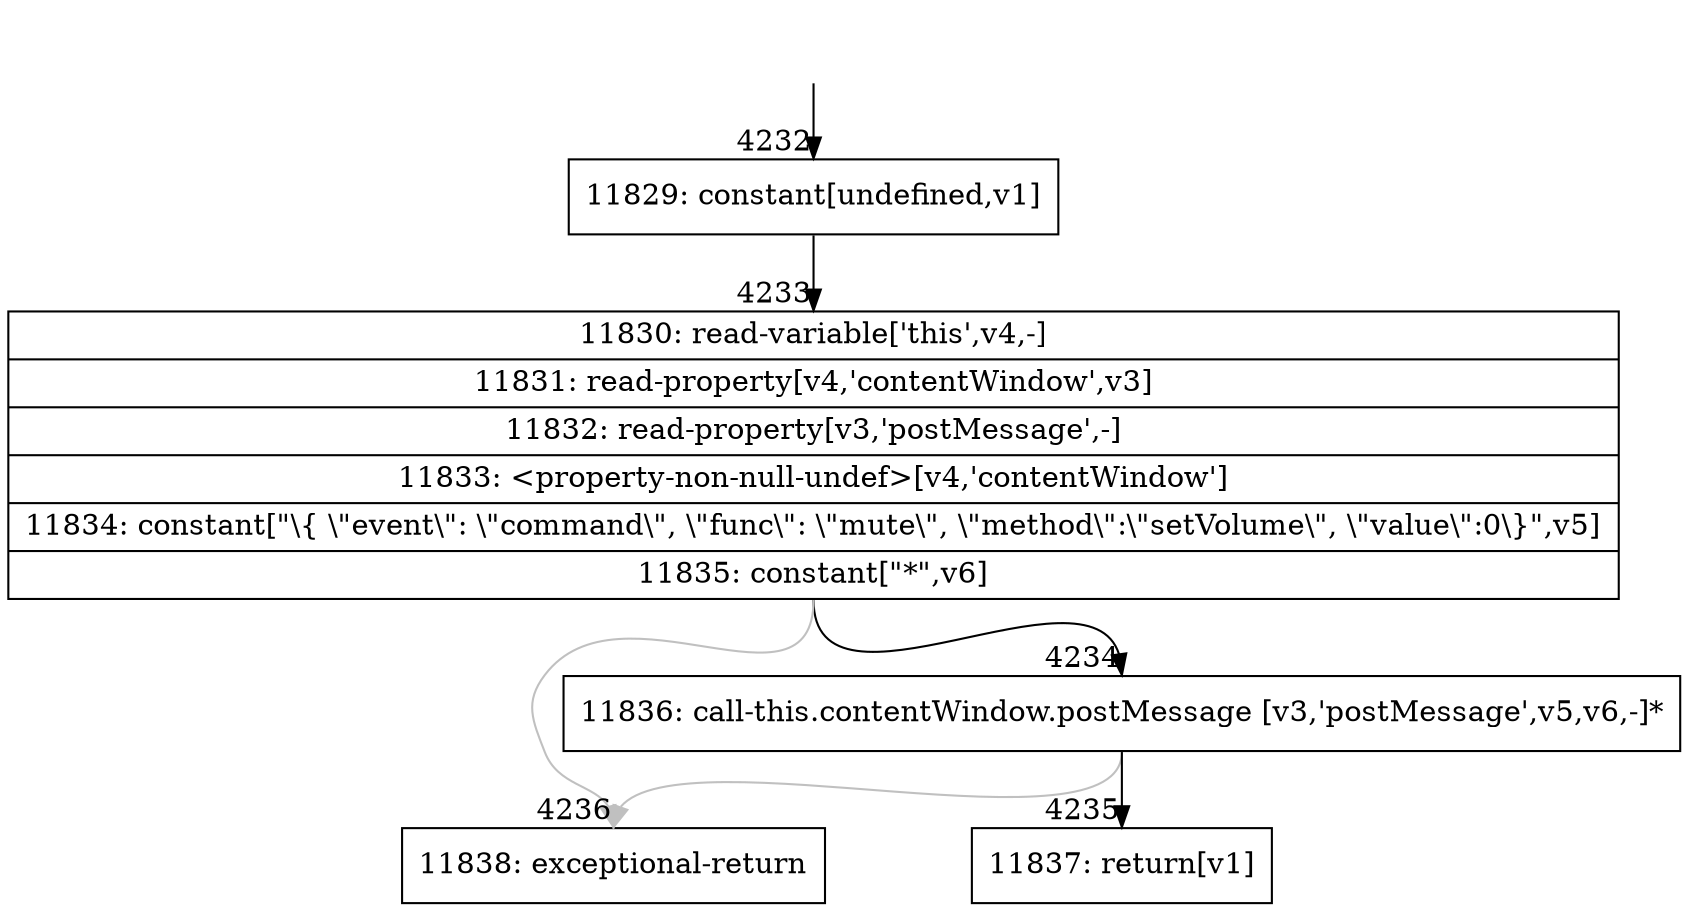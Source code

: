 digraph {
rankdir="TD"
BB_entry315[shape=none,label=""];
BB_entry315 -> BB4232 [tailport=s, headport=n, headlabel="    4232"]
BB4232 [shape=record label="{11829: constant[undefined,v1]}" ] 
BB4232 -> BB4233 [tailport=s, headport=n, headlabel="      4233"]
BB4233 [shape=record label="{11830: read-variable['this',v4,-]|11831: read-property[v4,'contentWindow',v3]|11832: read-property[v3,'postMessage',-]|11833: \<property-non-null-undef\>[v4,'contentWindow']|11834: constant[\"\\\{ \\\"event\\\": \\\"command\\\", \\\"func\\\": \\\"mute\\\", \\\"method\\\":\\\"setVolume\\\", \\\"value\\\":0\\\}\",v5]|11835: constant[\"*\",v6]}" ] 
BB4233 -> BB4234 [tailport=s, headport=n, headlabel="      4234"]
BB4233 -> BB4236 [tailport=s, headport=n, color=gray, headlabel="      4236"]
BB4234 [shape=record label="{11836: call-this.contentWindow.postMessage [v3,'postMessage',v5,v6,-]*}" ] 
BB4234 -> BB4235 [tailport=s, headport=n, headlabel="      4235"]
BB4234 -> BB4236 [tailport=s, headport=n, color=gray]
BB4235 [shape=record label="{11837: return[v1]}" ] 
BB4236 [shape=record label="{11838: exceptional-return}" ] 
//#$~ 3245
}
